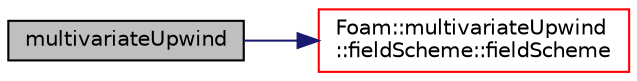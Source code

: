digraph "multivariateUpwind"
{
  bgcolor="transparent";
  edge [fontname="Helvetica",fontsize="10",labelfontname="Helvetica",labelfontsize="10"];
  node [fontname="Helvetica",fontsize="10",shape=record];
  rankdir="LR";
  Node1 [label="multivariateUpwind",height=0.2,width=0.4,color="black", fillcolor="grey75", style="filled", fontcolor="black"];
  Node1 -> Node2 [color="midnightblue",fontsize="10",style="solid",fontname="Helvetica"];
  Node2 [label="Foam::multivariateUpwind\l::fieldScheme::fieldScheme",height=0.2,width=0.4,color="red",URL="$a00778.html#af148e4327dddf1b7b7951755cf51d79f"];
}
